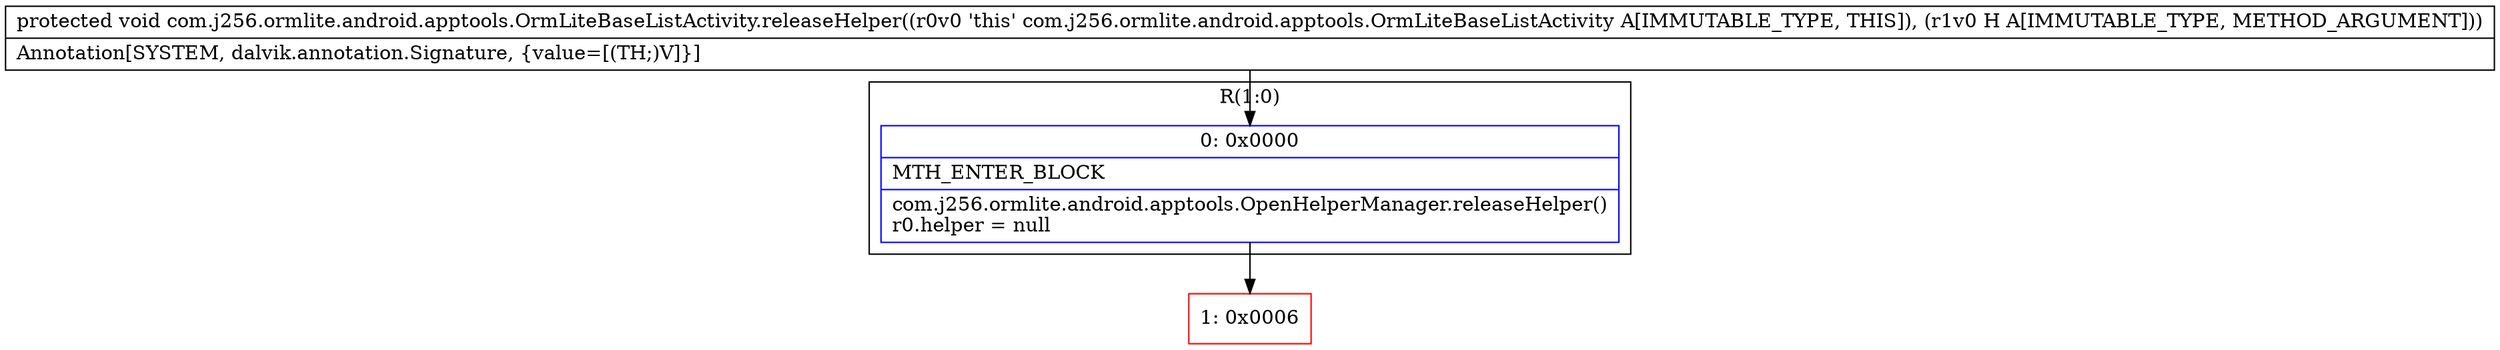 digraph "CFG forcom.j256.ormlite.android.apptools.OrmLiteBaseListActivity.releaseHelper(Lcom\/j256\/ormlite\/android\/apptools\/OrmLiteSqliteOpenHelper;)V" {
subgraph cluster_Region_1592265468 {
label = "R(1:0)";
node [shape=record,color=blue];
Node_0 [shape=record,label="{0\:\ 0x0000|MTH_ENTER_BLOCK\l|com.j256.ormlite.android.apptools.OpenHelperManager.releaseHelper()\lr0.helper = null\l}"];
}
Node_1 [shape=record,color=red,label="{1\:\ 0x0006}"];
MethodNode[shape=record,label="{protected void com.j256.ormlite.android.apptools.OrmLiteBaseListActivity.releaseHelper((r0v0 'this' com.j256.ormlite.android.apptools.OrmLiteBaseListActivity A[IMMUTABLE_TYPE, THIS]), (r1v0 H A[IMMUTABLE_TYPE, METHOD_ARGUMENT]))  | Annotation[SYSTEM, dalvik.annotation.Signature, \{value=[(TH;)V]\}]\l}"];
MethodNode -> Node_0;
Node_0 -> Node_1;
}

